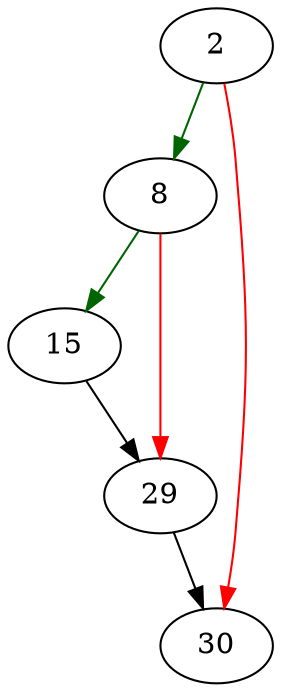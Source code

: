 strict digraph "dupedExprSize" {
	// Node definitions.
	2 [entry=true];
	8;
	30;
	15;
	29;

	// Edge definitions.
	2 -> 8 [
		color=darkgreen
		cond=true
	];
	2 -> 30 [
		color=red
		cond=false
	];
	8 -> 15 [
		color=darkgreen
		cond=true
	];
	8 -> 29 [
		color=red
		cond=false
	];
	15 -> 29;
	29 -> 30;
}